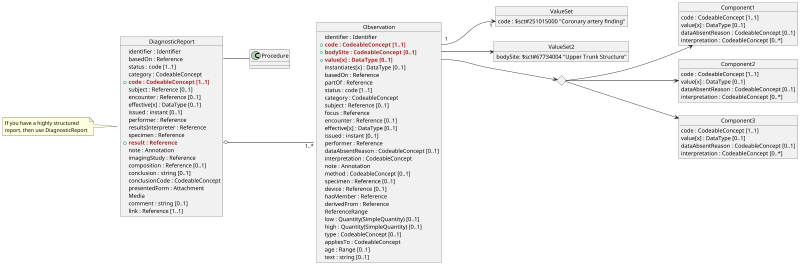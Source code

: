 @startuml PERT
'https://plantuml.com/object-diagram

scale 800 width
hide @unlinked


left to right direction

object DiagnosticReport {
    identifier : Identifier
    basedOn : Reference
    status : code [1..1]
    category : CodeableConcept
  + <b><color brown>code : CodeableConcept [1..1]</color></b> <color #eee>X1</color>
    subject : Reference [0..1]
    encounter : Reference [0..1]
    effective[x] : DataType [0..1]
    issued : instant [0..1]
    performer : Reference
    resultsInterpreter : Reference
    specimen : Reference
  + <b><color brown>result : Reference</color></b>
    note : Annotation
    imagingStudy : Reference
    composition : Reference [0..1]
    conclusion : string [0..1]
    conclusionCode : CodeableConcept
    presentedForm : Attachment
    Media
    comment : string [0..1]
    link : Reference [1..1]
}
note left
    If you have a highly structured
    report, then use DiagnosticReport
end note

DiagnosticReport::basedOn -- Procedure

object ImagingStudy{

}


object Observation{
    identifier : Identifier
  +  <b><color brown>code : CodeableConcept [1..1]</color></b> <color #eee>X1</color>
  +  <b><color brown>bodySite : CodeableConcept [0..1]</color></b>
  +  <b><color brown>value[x] : DataType [0..1]</color></b>
    instantiates[x] : DataType [0..1]
    basedOn : Reference
    partOf : Reference
    status : code [1..1]
    category : CodeableConcept
    subject : Reference [0..1]
    focus : Reference
    encounter : Reference [0..1]
    effective[x] : DataType [0..1]
    issued : instant [0..1]
    performer : Reference
    dataAbsentReason : CodeableConcept [0..1]
    interpretation : CodeableConcept
    note : Annotation
    method : CodeableConcept [0..1]
    specimen : Reference [0..1]
    device : Reference [0..1]
    hasMember : Reference
    derivedFrom : Reference
    ReferenceRange
    low : Quantity(SimpleQuantity) [0..1]
    high : Quantity(SimpleQuantity) [0..1]
    type : CodeableConcept [0..1]
    appliesTo : CodeableConcept
    age : Range [0..1]
    text : string [0..1]
}


object BodySite {

}

object Component1 {
    code : CodeableConcept [1..1]
    value[x] : DataType [0..1]
    dataAbsentReason : CodeableConcept [0..1]
    interpretation : CodeableConcept [0..*]
}

object Component2 {
    code : CodeableConcept [1..1]
    value[x] : DataType [0..1]
    dataAbsentReason : CodeableConcept [0..1]
    interpretation : CodeableConcept [0..*]
}

object Component3 {
    code : CodeableConcept [1..1]
    value[x] : DataType [0..1]
    dataAbsentReason : CodeableConcept [0..1]
    interpretation : CodeableConcept [0..*]
}

object ValueSet {
    code : $sct#251015000 "Coronary artery finding"
}

<> d1

object ValueSet2{
    bodySite: $sct#67734004 "Upper Trunk Structure"
}

DiagnosticReport::result o--- "1..*" Observation
Observation::X1 "1" ---> "1" ValueSet::code
Observation::bodySite ---> ValueSet2
Observation::value ---> d1
d1 ---> Component1
d1 ---> Component2
d1 ---> Component3

@enduml
